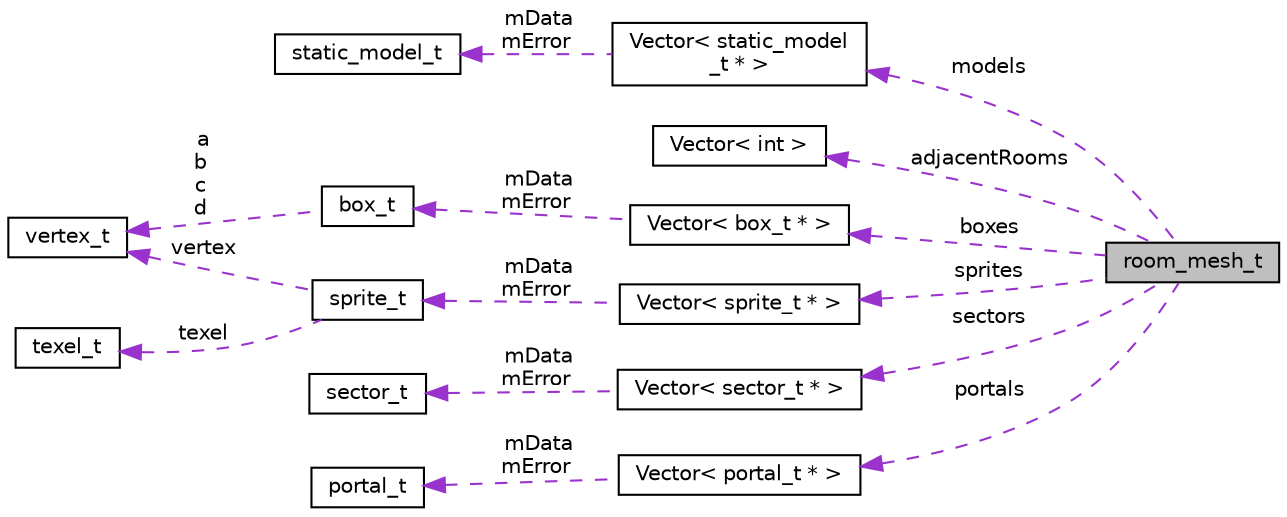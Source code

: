 digraph "room_mesh_t"
{
 // INTERACTIVE_SVG=YES
  edge [fontname="Helvetica",fontsize="10",labelfontname="Helvetica",labelfontsize="10"];
  node [fontname="Helvetica",fontsize="10",shape=record];
  rankdir="LR";
  Node1 [label="room_mesh_t",height=0.2,width=0.4,color="black", fillcolor="grey75", style="filled" fontcolor="black"];
  Node2 -> Node1 [dir="back",color="darkorchid3",fontsize="10",style="dashed",label=" models" ,fontname="Helvetica"];
  Node2 [label="Vector\< static_model\l_t * \>",height=0.2,width=0.4,color="black", fillcolor="white", style="filled",URL="$class_vector.html"];
  Node3 -> Node2 [dir="back",color="darkorchid3",fontsize="10",style="dashed",label=" mData\nmError" ,fontname="Helvetica"];
  Node3 [label="static_model_t",height=0.2,width=0.4,color="black", fillcolor="white", style="filled",URL="$_world_8h.html#structstatic__model__t"];
  Node4 -> Node1 [dir="back",color="darkorchid3",fontsize="10",style="dashed",label=" adjacentRooms" ,fontname="Helvetica"];
  Node4 [label="Vector\< int \>",height=0.2,width=0.4,color="black", fillcolor="white", style="filled",URL="$class_vector.html"];
  Node5 -> Node1 [dir="back",color="darkorchid3",fontsize="10",style="dashed",label=" boxes" ,fontname="Helvetica"];
  Node5 [label="Vector\< box_t * \>",height=0.2,width=0.4,color="black", fillcolor="white", style="filled",URL="$class_vector.html"];
  Node6 -> Node5 [dir="back",color="darkorchid3",fontsize="10",style="dashed",label=" mData\nmError" ,fontname="Helvetica"];
  Node6 [label="box_t",height=0.2,width=0.4,color="black", fillcolor="white", style="filled",URL="$_world_8h.html#structbox__t"];
  Node7 -> Node6 [dir="back",color="darkorchid3",fontsize="10",style="dashed",label=" a\nb\nc\nd" ,fontname="Helvetica"];
  Node7 [label="vertex_t",height=0.2,width=0.4,color="black", fillcolor="white", style="filled",URL="$_world_8h.html#structvertex__t"];
  Node8 -> Node1 [dir="back",color="darkorchid3",fontsize="10",style="dashed",label=" sectors" ,fontname="Helvetica"];
  Node8 [label="Vector\< sector_t * \>",height=0.2,width=0.4,color="black", fillcolor="white", style="filled",URL="$class_vector.html"];
  Node9 -> Node8 [dir="back",color="darkorchid3",fontsize="10",style="dashed",label=" mData\nmError" ,fontname="Helvetica"];
  Node9 [label="sector_t",height=0.2,width=0.4,color="black", fillcolor="white", style="filled",URL="$_world_8h.html#structsector__t"];
  Node10 -> Node1 [dir="back",color="darkorchid3",fontsize="10",style="dashed",label=" sprites" ,fontname="Helvetica"];
  Node10 [label="Vector\< sprite_t * \>",height=0.2,width=0.4,color="black", fillcolor="white", style="filled",URL="$class_vector.html"];
  Node11 -> Node10 [dir="back",color="darkorchid3",fontsize="10",style="dashed",label=" mData\nmError" ,fontname="Helvetica"];
  Node11 [label="sprite_t",height=0.2,width=0.4,color="black", fillcolor="white", style="filled",URL="$_world_8h.html#structsprite__t"];
  Node12 -> Node11 [dir="back",color="darkorchid3",fontsize="10",style="dashed",label=" texel" ,fontname="Helvetica"];
  Node12 [label="texel_t",height=0.2,width=0.4,color="black", fillcolor="white", style="filled",URL="$_world_8h.html#structtexel__t"];
  Node7 -> Node11 [dir="back",color="darkorchid3",fontsize="10",style="dashed",label=" vertex" ,fontname="Helvetica"];
  Node13 -> Node1 [dir="back",color="darkorchid3",fontsize="10",style="dashed",label=" portals" ,fontname="Helvetica"];
  Node13 [label="Vector\< portal_t * \>",height=0.2,width=0.4,color="black", fillcolor="white", style="filled",URL="$class_vector.html"];
  Node14 -> Node13 [dir="back",color="darkorchid3",fontsize="10",style="dashed",label=" mData\nmError" ,fontname="Helvetica"];
  Node14 [label="portal_t",height=0.2,width=0.4,color="black", fillcolor="white", style="filled",URL="$_world_8h.html#structportal__t"];
}
